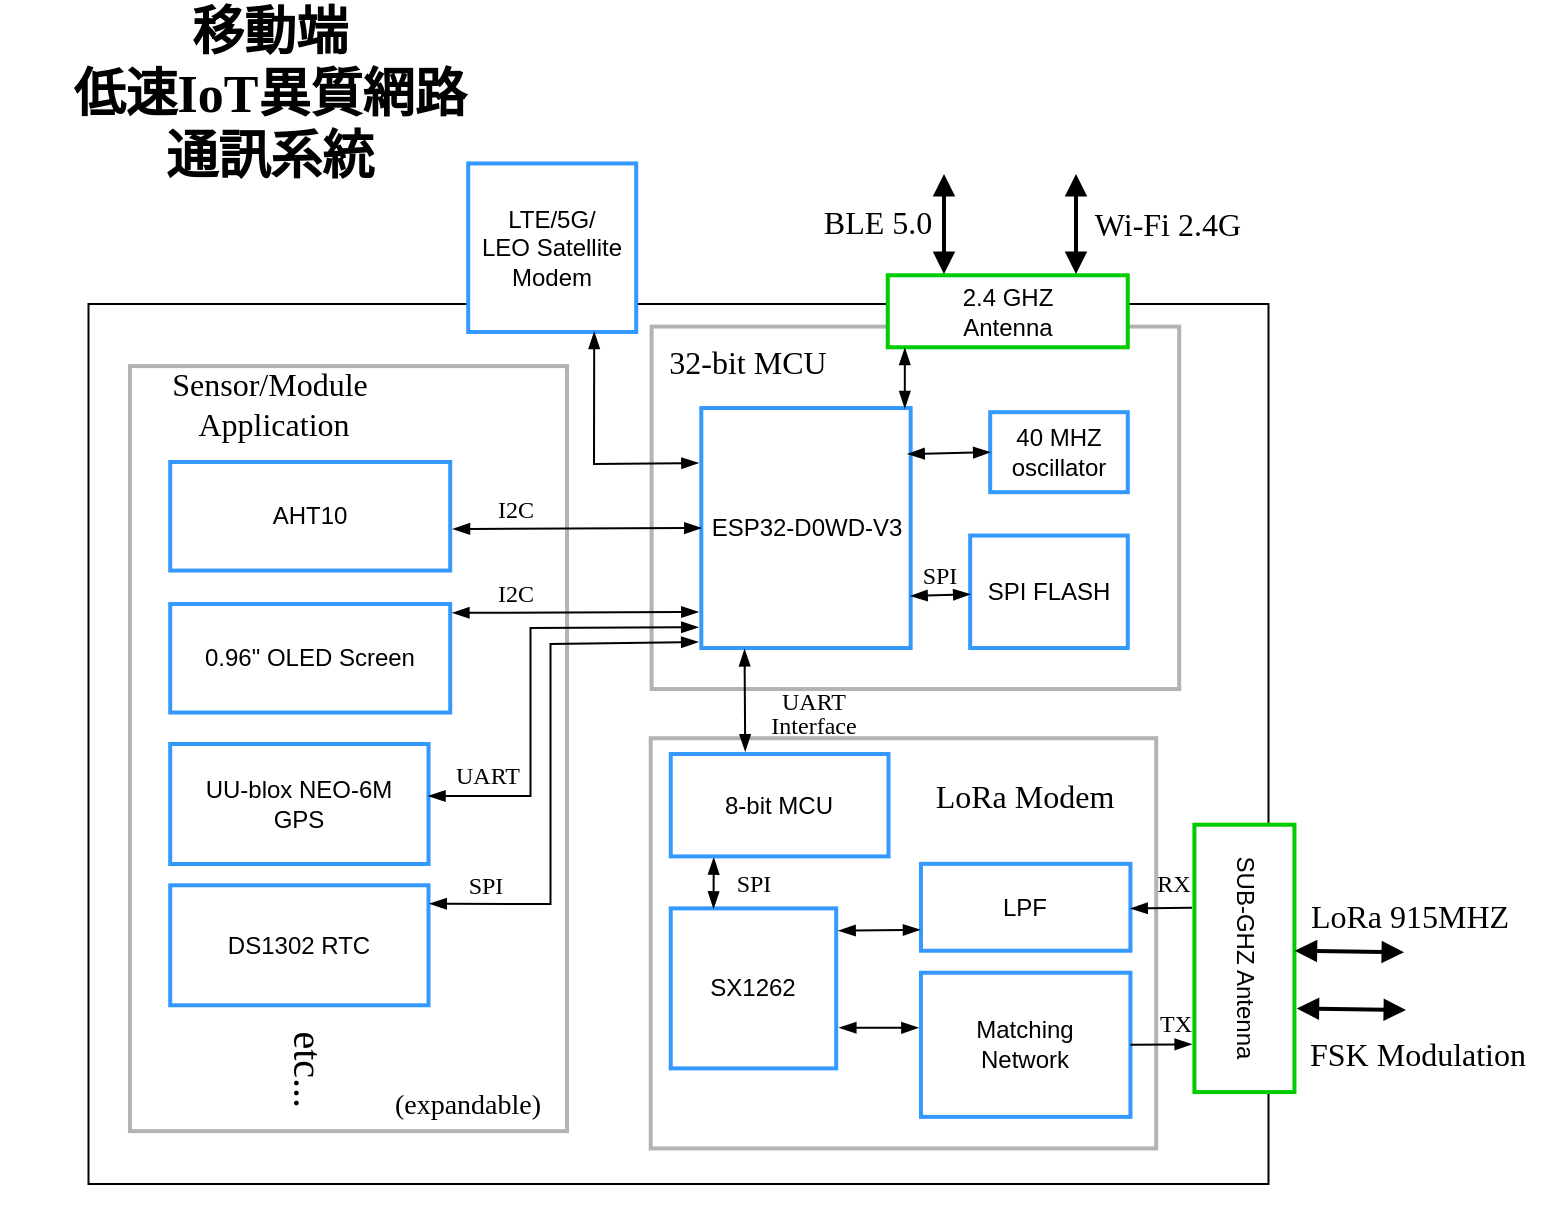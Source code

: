 <mxfile version="23.1.6" type="github">
  <diagram name="Page-1" id="cNXm-D4_jiNkummzE4oW">
    <mxGraphModel dx="1222" dy="809" grid="1" gridSize="10" guides="1" tooltips="1" connect="1" arrows="1" fold="1" page="1" pageScale="1" pageWidth="850" pageHeight="1100" math="0" shadow="0">
      <root>
        <mxCell id="0" />
        <mxCell id="1" parent="0" />
        <mxCell id="_2gB7NpfLI9EGCpyAIaY-1" value="" style="rounded=0;whiteSpace=wrap;html=1;labelBackgroundColor=none;movable=1;resizable=1;rotatable=1;deletable=1;editable=1;locked=0;connectable=1;" parent="1" vertex="1">
          <mxGeometry x="111.25" y="190" width="590" height="440" as="geometry" />
        </mxCell>
        <mxCell id="AKFEIR48hMGHbQ7y2gEx-4" value="" style="rounded=0;whiteSpace=wrap;html=1;rotation=90;strokeWidth=2;labelBackgroundColor=none;movable=1;resizable=1;rotatable=1;deletable=1;editable=1;locked=0;connectable=1;strokeColor=#B3B3B3;" vertex="1" parent="1">
          <mxGeometry x="50" y="303.04" width="382.5" height="218.54" as="geometry" />
        </mxCell>
        <mxCell id="AKFEIR48hMGHbQ7y2gEx-53" value="&lt;div style=&quot;&quot;&gt;&lt;font&gt;SUB-GHZ Antenna&lt;/font&gt;&lt;/div&gt;" style="rounded=0;whiteSpace=wrap;html=1;rotation=90;strokeWidth=2;align=center;labelBackgroundColor=none;movable=1;resizable=1;rotatable=1;deletable=1;editable=1;locked=0;connectable=1;strokeColor=#00CC00;" vertex="1" parent="1">
          <mxGeometry x="622.37" y="492.2" width="133.68" height="50" as="geometry" />
        </mxCell>
        <mxCell id="AKFEIR48hMGHbQ7y2gEx-3" value="" style="rounded=0;whiteSpace=wrap;html=1;rotation=90;strokeWidth=2;movable=1;resizable=1;rotatable=1;deletable=1;editable=1;locked=0;connectable=1;labelBackgroundColor=none;strokeColor=#B3B3B3;" vertex="1" parent="1">
          <mxGeometry x="416.18" y="383.29" width="205.1" height="252.75" as="geometry" />
        </mxCell>
        <mxCell id="AKFEIR48hMGHbQ7y2gEx-34" value="&lt;div style=&quot;&quot;&gt;&lt;span style=&quot;background-color: initial;&quot;&gt;Matching&lt;/span&gt;&lt;/div&gt;&lt;div style=&quot;&quot;&gt;&lt;font&gt;Network&lt;/font&gt;&lt;/div&gt;" style="rounded=0;whiteSpace=wrap;html=1;rotation=0;strokeWidth=2;align=center;movable=1;resizable=1;rotatable=1;deletable=1;editable=1;locked=0;connectable=1;labelBackgroundColor=none;strokeColor=#3399FF;" vertex="1" parent="1">
          <mxGeometry x="527.479" y="524.365" width="104.736" height="72.07" as="geometry" />
        </mxCell>
        <mxCell id="AKFEIR48hMGHbQ7y2gEx-136" value="&lt;font size=&quot;1&quot;&gt;&lt;span style=&quot;font-size: 20px;&quot;&gt;&lt;span style=&quot;font-weight: normal;&quot;&gt;etc...&lt;/span&gt;&lt;br&gt;&lt;/span&gt;&lt;/font&gt;" style="text;strokeColor=none;align=center;fillColor=none;html=1;verticalAlign=middle;whiteSpace=wrap;rounded=0;fontSize=16;fontFamily=Garamond;fontStyle=1;rotation=90;labelBackgroundColor=none;movable=1;resizable=1;rotatable=1;deletable=1;editable=1;locked=0;connectable=1;" vertex="1" parent="1">
          <mxGeometry x="152.11" y="557.98" width="140" height="30" as="geometry" />
        </mxCell>
        <mxCell id="AKFEIR48hMGHbQ7y2gEx-138" value="&lt;font size=&quot;1&quot;&gt;&lt;span style=&quot;font-size: 20px;&quot;&gt;&lt;span style=&quot;font-weight: 400; font-size: 14px;&quot;&gt;(expandable)&lt;/span&gt;&lt;br&gt;&lt;/span&gt;&lt;/font&gt;" style="text;strokeColor=none;align=center;fillColor=none;html=1;verticalAlign=middle;whiteSpace=wrap;rounded=0;fontSize=16;fontFamily=Garamond;fontStyle=1;rotation=0;labelBackgroundColor=none;movable=1;resizable=1;rotatable=1;deletable=1;editable=1;locked=0;connectable=1;" vertex="1" parent="1">
          <mxGeometry x="231.25" y="572.2" width="140" height="30" as="geometry" />
        </mxCell>
        <mxCell id="AKFEIR48hMGHbQ7y2gEx-146" value="&lt;font&gt;FSK Modulation&lt;/font&gt;" style="text;strokeColor=none;align=center;fillColor=none;html=1;verticalAlign=middle;whiteSpace=wrap;rounded=0;fontSize=16;fontFamily=Garamond;fontStyle=0;movable=1;resizable=1;rotatable=1;deletable=1;editable=1;locked=0;connectable=1;labelBackgroundColor=none;" vertex="1" parent="1">
          <mxGeometry x="706.25" y="550.0" width="140" height="30" as="geometry" />
        </mxCell>
        <mxCell id="AKFEIR48hMGHbQ7y2gEx-148" value="移動端&lt;br&gt;低速IoT異質網路&lt;br&gt;通訊系統" style="text;strokeColor=none;align=center;fillColor=none;html=1;verticalAlign=middle;whiteSpace=wrap;rounded=0;fontSize=26;fontFamily=Garamond;fontStyle=1;movable=1;resizable=1;rotatable=1;deletable=1;editable=1;locked=0;connectable=1;labelBackgroundColor=none;" vertex="1" parent="1">
          <mxGeometry x="67.11" y="70" width="270" height="30" as="geometry" />
        </mxCell>
        <mxCell id="AKFEIR48hMGHbQ7y2gEx-153" value="&lt;div style=&quot;&quot;&gt;&lt;font&gt;LTE/5G/&lt;/font&gt;&lt;/div&gt;&lt;div style=&quot;&quot;&gt;&lt;font&gt;LEO Satellite&lt;/font&gt;&lt;/div&gt;&lt;div style=&quot;&quot;&gt;&lt;font&gt;Modem&lt;/font&gt;&lt;/div&gt;" style="rounded=0;whiteSpace=wrap;html=1;rotation=0;strokeWidth=2;align=center;labelBackgroundColor=none;movable=1;resizable=1;rotatable=1;deletable=1;editable=1;locked=0;connectable=1;strokeColor=#3399FF;" vertex="1" parent="1">
          <mxGeometry x="301.11" y="119.73" width="84" height="84.27" as="geometry" />
        </mxCell>
        <mxCell id="AKFEIR48hMGHbQ7y2gEx-156" value="" style="group;movable=1;resizable=1;rotatable=1;deletable=1;editable=1;locked=0;connectable=1;" vertex="1" connectable="0" parent="1">
          <mxGeometry x="132.11" y="125" width="710.14" height="447.195" as="geometry" />
        </mxCell>
        <mxCell id="AKFEIR48hMGHbQ7y2gEx-8" value="&lt;font style=&quot;font-size: 16px;&quot;&gt;Sensor/Module&lt;br&gt;&amp;nbsp;Application&lt;/font&gt;" style="text;strokeColor=none;align=center;fillColor=none;html=1;verticalAlign=middle;whiteSpace=wrap;rounded=0;fontSize=16;fontFamily=Garamond;fontStyle=0;labelBackgroundColor=none;movable=1;resizable=1;rotatable=1;deletable=1;editable=1;locked=0;connectable=1;" vertex="1" parent="AKFEIR48hMGHbQ7y2gEx-156">
          <mxGeometry y="100.19" width="140" height="30" as="geometry" />
        </mxCell>
        <mxCell id="AKFEIR48hMGHbQ7y2gEx-12" value="&lt;div style=&quot;&quot;&gt;&lt;span style=&quot;&quot;&gt;AHT10&lt;/span&gt;&lt;/div&gt;" style="rounded=0;whiteSpace=wrap;html=1;rotation=0;strokeWidth=2;align=center;labelBackgroundColor=none;movable=1;resizable=1;rotatable=1;deletable=1;editable=1;locked=0;connectable=1;strokeColor=#3399FF;" vertex="1" parent="AKFEIR48hMGHbQ7y2gEx-156">
          <mxGeometry x="20" y="144" width="140" height="54.27" as="geometry" />
        </mxCell>
        <mxCell id="AKFEIR48hMGHbQ7y2gEx-46" value="" style="group;movable=1;resizable=1;rotatable=1;deletable=1;editable=1;locked=0;connectable=1;labelBackgroundColor=none;" vertex="1" connectable="0" parent="AKFEIR48hMGHbQ7y2gEx-156">
          <mxGeometry x="270.26" y="79" width="232.5" height="260" as="geometry" />
        </mxCell>
        <mxCell id="AKFEIR48hMGHbQ7y2gEx-2" value="" style="rounded=0;whiteSpace=wrap;html=1;rotation=90;strokeWidth=2;movable=1;resizable=1;rotatable=1;deletable=1;editable=1;locked=0;connectable=1;labelBackgroundColor=none;strokeColor=#B3B3B3;" vertex="1" parent="AKFEIR48hMGHbQ7y2gEx-46">
          <mxGeometry x="31.72" y="-44" width="181.22" height="263.81" as="geometry" />
        </mxCell>
        <mxCell id="AKFEIR48hMGHbQ7y2gEx-14" value="&lt;div style=&quot;&quot;&gt;&lt;font&gt;ESP32-D0WD-V3&lt;/font&gt;&lt;/div&gt;" style="rounded=0;whiteSpace=wrap;html=1;rotation=0;strokeWidth=2;align=center;movable=1;resizable=1;rotatable=1;deletable=1;editable=1;locked=0;connectable=1;labelBackgroundColor=none;strokeColor=#3399FF;" vertex="1" parent="AKFEIR48hMGHbQ7y2gEx-46">
          <mxGeometry x="15.28" y="38.03" width="104.68" height="120" as="geometry" />
        </mxCell>
        <mxCell id="AKFEIR48hMGHbQ7y2gEx-15" value="&lt;div style=&quot;&quot;&gt;&lt;font&gt;SPI FLASH&lt;/font&gt;&lt;/div&gt;" style="rounded=0;whiteSpace=wrap;html=1;rotation=0;strokeWidth=2;align=center;movable=1;resizable=1;rotatable=1;deletable=1;editable=1;locked=0;connectable=1;labelBackgroundColor=none;strokeColor=#3399FF;" vertex="1" parent="AKFEIR48hMGHbQ7y2gEx-46">
          <mxGeometry x="149.72" y="101.78" width="78.78" height="56.25" as="geometry" />
        </mxCell>
        <mxCell id="AKFEIR48hMGHbQ7y2gEx-17" value="&lt;font&gt;2.4 GHZ&lt;br&gt;Antenna&lt;br&gt;&lt;/font&gt;" style="rounded=0;whiteSpace=wrap;html=1;rotation=0;strokeWidth=2;align=center;movable=1;resizable=1;rotatable=1;deletable=1;editable=1;locked=0;connectable=1;labelBackgroundColor=none;strokeColor=#00CC00;" vertex="1" parent="AKFEIR48hMGHbQ7y2gEx-46">
          <mxGeometry x="108.5" y="-28.36" width="120" height="36" as="geometry" />
        </mxCell>
        <mxCell id="AKFEIR48hMGHbQ7y2gEx-19" value="&lt;font&gt;40 MHZ&lt;br&gt;oscillator&lt;/font&gt;" style="rounded=0;whiteSpace=wrap;html=1;rotation=0;strokeWidth=2;align=center;movable=1;resizable=1;rotatable=1;deletable=1;editable=1;locked=0;connectable=1;labelBackgroundColor=none;strokeColor=#3399FF;" vertex="1" parent="AKFEIR48hMGHbQ7y2gEx-46">
          <mxGeometry x="159.72" y="40.09" width="68.78" height="40" as="geometry" />
        </mxCell>
        <mxCell id="AKFEIR48hMGHbQ7y2gEx-24" value="" style="endArrow=blockThin;startArrow=blockThin;html=1;rounded=0;entryX=0;entryY=0.5;entryDx=0;entryDy=0;startFill=1;endFill=1;movable=1;resizable=1;rotatable=1;deletable=1;editable=1;locked=0;connectable=1;fontColor=default;labelBackgroundColor=none;" edge="1" parent="AKFEIR48hMGHbQ7y2gEx-46" target="AKFEIR48hMGHbQ7y2gEx-19">
          <mxGeometry width="50" height="50" relative="1" as="geometry">
            <mxPoint x="118.5" y="61.03" as="sourcePoint" />
            <mxPoint x="68.5" y="51.03" as="targetPoint" />
          </mxGeometry>
        </mxCell>
        <mxCell id="AKFEIR48hMGHbQ7y2gEx-25" value="" style="endArrow=blockThin;startArrow=blockThin;html=1;rounded=0;startFill=1;endFill=1;movable=1;resizable=1;rotatable=1;deletable=1;editable=1;locked=0;connectable=1;fontColor=default;labelBackgroundColor=none;" edge="1" parent="AKFEIR48hMGHbQ7y2gEx-46" target="AKFEIR48hMGHbQ7y2gEx-15">
          <mxGeometry width="50" height="50" relative="1" as="geometry">
            <mxPoint x="119.96" y="132.03" as="sourcePoint" />
            <mxPoint x="138.5" y="131.03" as="targetPoint" />
          </mxGeometry>
        </mxCell>
        <mxCell id="AKFEIR48hMGHbQ7y2gEx-27" value="" style="endArrow=blockThin;startArrow=blockThin;html=1;rounded=0;startFill=1;endFill=1;exitX=0;exitY=1;exitDx=0;exitDy=0;entryX=0.949;entryY=0.017;entryDx=0;entryDy=0;entryPerimeter=0;movable=1;resizable=1;rotatable=1;deletable=1;editable=1;locked=0;connectable=1;fontColor=default;labelBackgroundColor=none;" edge="1" parent="AKFEIR48hMGHbQ7y2gEx-46">
          <mxGeometry width="50" height="50" relative="1" as="geometry">
            <mxPoint x="117.04" y="8.03" as="sourcePoint" />
            <mxPoint x="117.041" y="38.03" as="targetPoint" />
          </mxGeometry>
        </mxCell>
        <mxCell id="AKFEIR48hMGHbQ7y2gEx-28" value="&lt;font&gt;&lt;span style=&quot;font-size: 12px;&quot;&gt;SPI&lt;/span&gt;&lt;/font&gt;" style="text;strokeColor=none;align=center;fillColor=none;html=1;verticalAlign=middle;whiteSpace=wrap;rounded=0;fontSize=16;fontFamily=Garamond;fontStyle=0;movable=1;resizable=1;rotatable=1;deletable=1;editable=1;locked=0;connectable=1;labelBackgroundColor=none;" vertex="1" parent="AKFEIR48hMGHbQ7y2gEx-46">
          <mxGeometry x="74.5" y="110.03" width="120" height="20.75" as="geometry" />
        </mxCell>
        <mxCell id="AKFEIR48hMGHbQ7y2gEx-10" value="&lt;font&gt;32-bit MCU&lt;/font&gt;" style="text;strokeColor=none;align=center;fillColor=none;html=1;verticalAlign=middle;whiteSpace=wrap;rounded=0;fontSize=16;fontFamily=Garamond;fontStyle=0;movable=1;resizable=1;rotatable=1;deletable=1;editable=1;locked=0;connectable=1;labelBackgroundColor=none;" vertex="1" parent="AKFEIR48hMGHbQ7y2gEx-46">
          <mxGeometry x="-31.5" width="140" height="30" as="geometry" />
        </mxCell>
        <mxCell id="AKFEIR48hMGHbQ7y2gEx-94" value="&lt;p style=&quot;line-height: 60%;&quot;&gt;&lt;font&gt;&lt;span style=&quot;font-size: 12px;&quot;&gt;UART&lt;br&gt;Interface&lt;/span&gt;&lt;/font&gt;&lt;/p&gt;" style="text;strokeColor=none;align=center;fillColor=none;html=1;verticalAlign=middle;whiteSpace=wrap;rounded=0;fontSize=16;fontFamily=Garamond;fontStyle=0;movable=1;resizable=1;rotatable=1;deletable=1;editable=1;locked=0;connectable=1;labelBackgroundColor=none;" vertex="1" parent="AKFEIR48hMGHbQ7y2gEx-46">
          <mxGeometry x="11.28" y="180" width="120" height="20.75" as="geometry" />
        </mxCell>
        <mxCell id="AKFEIR48hMGHbQ7y2gEx-33" value="&lt;div style=&quot;&quot;&gt;&lt;span style=&quot;&quot;&gt;SX1262&lt;/span&gt;&lt;/div&gt;" style="rounded=0;whiteSpace=wrap;html=1;rotation=0;strokeWidth=2;align=center;movable=1;resizable=1;rotatable=1;deletable=1;editable=1;locked=0;connectable=1;labelBackgroundColor=none;strokeColor=#3399FF;" vertex="1" parent="AKFEIR48hMGHbQ7y2gEx-156">
          <mxGeometry x="270.26" y="367.195" width="82.735" height="80" as="geometry" />
        </mxCell>
        <mxCell id="AKFEIR48hMGHbQ7y2gEx-38" value="&lt;div style=&quot;&quot;&gt;&lt;font&gt;LPF&lt;/font&gt;&lt;/div&gt;" style="rounded=0;whiteSpace=wrap;html=1;rotation=0;strokeWidth=2;align=center;movable=1;resizable=1;rotatable=1;deletable=1;editable=1;locked=0;connectable=1;labelBackgroundColor=none;strokeColor=#3399FF;" vertex="1" parent="AKFEIR48hMGHbQ7y2gEx-156">
          <mxGeometry x="395.369" y="344.925" width="104.736" height="43.44" as="geometry" />
        </mxCell>
        <mxCell id="AKFEIR48hMGHbQ7y2gEx-42" value="" style="endArrow=blockThin;startArrow=blockThin;html=1;rounded=0;startFill=1;endFill=1;entryX=0;entryY=0.75;entryDx=0;entryDy=0;movable=1;resizable=1;rotatable=1;deletable=1;editable=1;locked=0;connectable=1;exitX=1.015;exitY=0.139;exitDx=0;exitDy=0;exitPerimeter=0;fontColor=default;labelBackgroundColor=none;" edge="1" parent="AKFEIR48hMGHbQ7y2gEx-156" source="AKFEIR48hMGHbQ7y2gEx-33">
          <mxGeometry width="50" height="50" relative="1" as="geometry">
            <mxPoint x="356.26" y="378.2" as="sourcePoint" />
            <mxPoint x="394.859" y="377.925" as="targetPoint" />
          </mxGeometry>
        </mxCell>
        <mxCell id="AKFEIR48hMGHbQ7y2gEx-43" value="" style="endArrow=blockThin;startArrow=blockThin;html=1;rounded=0;startFill=1;endFill=1;entryX=0;entryY=0.75;entryDx=0;entryDy=0;movable=1;resizable=1;rotatable=1;deletable=1;editable=1;locked=0;connectable=1;exitX=1.019;exitY=0.746;exitDx=0;exitDy=0;exitPerimeter=0;fontColor=default;labelBackgroundColor=none;" edge="1" parent="AKFEIR48hMGHbQ7y2gEx-156" source="AKFEIR48hMGHbQ7y2gEx-33">
          <mxGeometry width="50" height="50" relative="1" as="geometry">
            <mxPoint x="355.287" y="426.925" as="sourcePoint" />
            <mxPoint x="394.062" y="426.925" as="targetPoint" />
          </mxGeometry>
        </mxCell>
        <mxCell id="AKFEIR48hMGHbQ7y2gEx-72" value="&lt;font&gt;&lt;span style=&quot;font-size: 12px;&quot;&gt;RX&lt;/span&gt;&lt;/font&gt;" style="text;strokeColor=none;align=center;fillColor=none;html=1;verticalAlign=middle;whiteSpace=wrap;rounded=0;fontSize=16;fontFamily=Garamond;fontStyle=0;movable=1;resizable=1;rotatable=1;deletable=1;editable=1;locked=0;connectable=1;labelBackgroundColor=none;" vertex="1" parent="AKFEIR48hMGHbQ7y2gEx-156">
          <mxGeometry x="462.26" y="342.93" width="120" height="20.75" as="geometry" />
        </mxCell>
        <mxCell id="AKFEIR48hMGHbQ7y2gEx-84" value="&lt;font&gt;&lt;span style=&quot;font-size: 12px;&quot;&gt;TX&lt;/span&gt;&lt;/font&gt;" style="text;strokeColor=none;align=center;fillColor=none;html=1;verticalAlign=middle;whiteSpace=wrap;rounded=0;fontSize=16;fontFamily=Garamond;fontStyle=0;movable=1;resizable=1;rotatable=1;deletable=1;editable=1;locked=0;connectable=1;labelBackgroundColor=none;" vertex="1" parent="AKFEIR48hMGHbQ7y2gEx-156">
          <mxGeometry x="463.26" y="412.23" width="120" height="20.75" as="geometry" />
        </mxCell>
        <mxCell id="AKFEIR48hMGHbQ7y2gEx-9" value="&lt;font&gt;LoRa Modem&lt;/font&gt;" style="text;strokeColor=none;align=center;fillColor=none;html=1;verticalAlign=middle;whiteSpace=wrap;rounded=0;fontSize=16;fontFamily=Garamond;fontStyle=0;labelBackgroundColor=none;movable=1;resizable=1;rotatable=1;deletable=1;editable=1;locked=0;connectable=1;" vertex="1" parent="AKFEIR48hMGHbQ7y2gEx-156">
          <mxGeometry x="370.191" y="296.005" width="155.1" height="30" as="geometry" />
        </mxCell>
        <mxCell id="AKFEIR48hMGHbQ7y2gEx-59" value="" style="endArrow=blockThin;html=1;rounded=0;strokeWidth=1;endFill=1;exitX=0.311;exitY=1.024;exitDx=0;exitDy=0;exitPerimeter=0;fontColor=default;labelBackgroundColor=none;movable=1;resizable=1;rotatable=1;deletable=1;editable=1;locked=0;connectable=1;" edge="1" parent="AKFEIR48hMGHbQ7y2gEx-156" source="AKFEIR48hMGHbQ7y2gEx-53">
          <mxGeometry width="50" height="50" relative="1" as="geometry">
            <mxPoint x="450.26" y="417.2" as="sourcePoint" />
            <mxPoint x="500.26" y="367.2" as="targetPoint" />
          </mxGeometry>
        </mxCell>
        <mxCell id="AKFEIR48hMGHbQ7y2gEx-54" value="" style="endArrow=blockThin;html=1;rounded=0;strokeWidth=1;endFill=1;entryX=0.821;entryY=1.028;entryDx=0;entryDy=0;entryPerimeter=0;exitX=1;exitY=0.5;exitDx=0;exitDy=0;fontColor=default;labelBackgroundColor=none;movable=1;resizable=1;rotatable=1;deletable=1;editable=1;locked=0;connectable=1;" edge="1" parent="AKFEIR48hMGHbQ7y2gEx-156" source="AKFEIR48hMGHbQ7y2gEx-34" target="AKFEIR48hMGHbQ7y2gEx-53">
          <mxGeometry width="50" height="50" relative="1" as="geometry">
            <mxPoint x="510.26" y="437.2" as="sourcePoint" />
            <mxPoint x="530.26" y="434.2" as="targetPoint" />
          </mxGeometry>
        </mxCell>
        <mxCell id="AKFEIR48hMGHbQ7y2gEx-101" value="" style="endArrow=blockThin;startArrow=blockThin;html=1;rounded=0;endFill=1;startFill=1;exitX=0.25;exitY=0;exitDx=0;exitDy=0;entryX=0.191;entryY=1.012;entryDx=0;entryDy=0;entryPerimeter=0;fontColor=default;labelBackgroundColor=none;movable=1;resizable=1;rotatable=1;deletable=1;editable=1;locked=0;connectable=1;" edge="1" parent="AKFEIR48hMGHbQ7y2gEx-156">
          <mxGeometry width="50" height="50" relative="1" as="geometry">
            <mxPoint x="291.654" y="367.195" as="sourcePoint" />
            <mxPoint x="291.766" y="341.814" as="targetPoint" />
          </mxGeometry>
        </mxCell>
        <mxCell id="AKFEIR48hMGHbQ7y2gEx-96" value="&lt;div style=&quot;&quot;&gt;&lt;span style=&quot;&quot;&gt;8-bit MCU&lt;/span&gt;&lt;/div&gt;" style="rounded=0;whiteSpace=wrap;html=1;rotation=0;strokeWidth=2;align=center;movable=1;resizable=1;rotatable=1;deletable=1;editable=1;locked=0;connectable=1;labelBackgroundColor=none;strokeColor=#3399FF;" vertex="1" parent="AKFEIR48hMGHbQ7y2gEx-156">
          <mxGeometry x="270.26" y="290" width="108.88" height="51.2" as="geometry" />
        </mxCell>
        <mxCell id="AKFEIR48hMGHbQ7y2gEx-103" value="&lt;font&gt;&lt;span style=&quot;font-size: 12px;&quot;&gt;SPI&lt;/span&gt;&lt;/font&gt;" style="text;strokeColor=none;align=center;fillColor=none;html=1;verticalAlign=middle;whiteSpace=wrap;rounded=0;fontSize=16;fontFamily=Garamond;fontStyle=0;movable=1;resizable=1;rotatable=1;deletable=1;editable=1;locked=0;connectable=1;labelBackgroundColor=none;" vertex="1" parent="AKFEIR48hMGHbQ7y2gEx-156">
          <mxGeometry x="251.63" y="342.93" width="120" height="20.75" as="geometry" />
        </mxCell>
        <mxCell id="AKFEIR48hMGHbQ7y2gEx-109" value="" style="endArrow=blockThin;startArrow=blockThin;html=1;rounded=0;startFill=1;endFill=1;exitX=0.111;exitY=1.014;exitDx=0;exitDy=0;movable=1;resizable=1;rotatable=1;deletable=1;editable=1;locked=0;connectable=1;exitPerimeter=0;entryX=0.342;entryY=-0.027;entryDx=0;entryDy=0;entryPerimeter=0;fontColor=default;labelBackgroundColor=none;" edge="1" parent="AKFEIR48hMGHbQ7y2gEx-156" target="AKFEIR48hMGHbQ7y2gEx-96">
          <mxGeometry width="50" height="50" relative="1" as="geometry">
            <mxPoint x="307.159" y="237.71" as="sourcePoint" />
            <mxPoint x="307.14" y="285" as="targetPoint" />
          </mxGeometry>
        </mxCell>
        <mxCell id="AKFEIR48hMGHbQ7y2gEx-116" value="&lt;div style=&quot;&quot;&gt;U&lt;font&gt;U-blox NEO-6M&lt;/font&gt;&lt;/div&gt;&lt;div style=&quot;&quot;&gt;&lt;font&gt;GPS&lt;/font&gt;&lt;/div&gt;" style="rounded=0;whiteSpace=wrap;html=1;rotation=0;strokeWidth=2;align=center;labelBackgroundColor=none;movable=1;resizable=1;rotatable=1;deletable=1;editable=1;locked=0;connectable=1;strokeColor=#3399FF;" vertex="1" parent="AKFEIR48hMGHbQ7y2gEx-156">
          <mxGeometry x="20.0" y="285" width="129.14" height="60" as="geometry" />
        </mxCell>
        <mxCell id="AKFEIR48hMGHbQ7y2gEx-117" value="&lt;div style=&quot;&quot;&gt;&lt;font&gt;DS1302 RTC&lt;/font&gt;&lt;/div&gt;" style="rounded=0;whiteSpace=wrap;html=1;rotation=0;strokeWidth=2;align=center;labelBackgroundColor=none;movable=1;resizable=1;rotatable=1;deletable=1;editable=1;locked=0;connectable=1;strokeColor=#3399FF;" vertex="1" parent="AKFEIR48hMGHbQ7y2gEx-156">
          <mxGeometry x="20.0" y="355.64" width="129.14" height="60" as="geometry" />
        </mxCell>
        <mxCell id="AKFEIR48hMGHbQ7y2gEx-119" value="&lt;div style=&quot;&quot;&gt;&lt;span style=&quot;&quot;&gt;0.96&quot; OLED Screen&lt;/span&gt;&lt;/div&gt;" style="rounded=0;whiteSpace=wrap;html=1;rotation=0;strokeWidth=2;align=center;labelBackgroundColor=none;movable=1;resizable=1;rotatable=1;deletable=1;editable=1;locked=0;connectable=1;strokeColor=#3399FF;" vertex="1" parent="AKFEIR48hMGHbQ7y2gEx-156">
          <mxGeometry x="20" y="215" width="140" height="54.27" as="geometry" />
        </mxCell>
        <mxCell id="AKFEIR48hMGHbQ7y2gEx-121" value="" style="endArrow=blockThin;startArrow=blockThin;html=1;rounded=0;startFill=1;endFill=1;exitX=0;exitY=0.5;exitDx=0;exitDy=0;entryX=1.01;entryY=0.617;entryDx=0;entryDy=0;movable=1;resizable=1;rotatable=1;deletable=1;editable=1;locked=0;connectable=1;entryPerimeter=0;fontColor=default;labelBackgroundColor=none;" edge="1" parent="AKFEIR48hMGHbQ7y2gEx-156" source="AKFEIR48hMGHbQ7y2gEx-14" target="AKFEIR48hMGHbQ7y2gEx-12">
          <mxGeometry width="50" height="50" relative="1" as="geometry">
            <mxPoint x="169.139" y="145.92" as="sourcePoint" />
            <mxPoint x="169.46" y="216.21" as="targetPoint" />
          </mxGeometry>
        </mxCell>
        <mxCell id="AKFEIR48hMGHbQ7y2gEx-122" value="" style="endArrow=blockThin;startArrow=blockThin;html=1;rounded=0;startFill=1;endFill=1;entryX=1.008;entryY=0.192;entryDx=0;entryDy=0;movable=1;resizable=1;rotatable=1;deletable=1;editable=1;locked=0;connectable=1;entryPerimeter=0;fontColor=default;labelBackgroundColor=none;" edge="1" parent="AKFEIR48hMGHbQ7y2gEx-156">
          <mxGeometry width="50" height="50" relative="1" as="geometry">
            <mxPoint x="284.04" y="219" as="sourcePoint" />
            <mxPoint x="161.12" y="219.42" as="targetPoint" />
          </mxGeometry>
        </mxCell>
        <mxCell id="AKFEIR48hMGHbQ7y2gEx-123" value="" style="endArrow=blockThin;startArrow=blockThin;html=1;rounded=0;startFill=1;endFill=1;movable=1;resizable=1;rotatable=1;deletable=1;editable=1;locked=0;connectable=1;exitX=0.102;exitY=0.748;exitDx=0;exitDy=0;exitPerimeter=0;entryX=1;entryY=0.5;entryDx=0;entryDy=0;fontColor=default;labelBackgroundColor=none;" edge="1" parent="AKFEIR48hMGHbQ7y2gEx-156">
          <mxGeometry width="50" height="50" relative="1" as="geometry">
            <mxPoint x="283.994" y="226.615" as="sourcePoint" />
            <mxPoint x="149.14" y="311" as="targetPoint" />
            <Array as="points">
              <mxPoint x="200.14" y="227" />
              <mxPoint x="200.14" y="311" />
            </Array>
          </mxGeometry>
        </mxCell>
        <mxCell id="AKFEIR48hMGHbQ7y2gEx-125" value="" style="endArrow=blockThin;startArrow=blockThin;html=1;rounded=0;startFill=1;endFill=1;entryX=1.005;entryY=0.154;entryDx=0;entryDy=0;movable=1;resizable=1;rotatable=1;deletable=1;editable=1;locked=0;connectable=1;entryPerimeter=0;exitX=-0.015;exitY=0.975;exitDx=0;exitDy=0;exitPerimeter=0;fontColor=default;labelBackgroundColor=none;" edge="1" parent="AKFEIR48hMGHbQ7y2gEx-156" source="AKFEIR48hMGHbQ7y2gEx-14" target="AKFEIR48hMGHbQ7y2gEx-117">
          <mxGeometry width="50" height="50" relative="1" as="geometry">
            <mxPoint x="293.994" y="240.615" as="sourcePoint" />
            <mxPoint x="160.14" y="365.58" as="targetPoint" />
            <Array as="points">
              <mxPoint x="210.14" y="235" />
              <mxPoint x="210.14" y="365" />
            </Array>
          </mxGeometry>
        </mxCell>
        <mxCell id="AKFEIR48hMGHbQ7y2gEx-127" value="&lt;p style=&quot;line-height: 60%;&quot;&gt;&lt;font&gt;&lt;span style=&quot;font-size: 12px;&quot;&gt;UART&lt;/span&gt;&lt;/font&gt;&lt;/p&gt;" style="text;strokeColor=none;align=center;fillColor=none;html=1;verticalAlign=middle;whiteSpace=wrap;rounded=0;fontSize=16;fontFamily=Garamond;fontStyle=0;movable=1;resizable=1;rotatable=1;deletable=1;editable=1;locked=0;connectable=1;labelBackgroundColor=none;" vertex="1" parent="AKFEIR48hMGHbQ7y2gEx-156">
          <mxGeometry x="119.14" y="289.25" width="120" height="20.75" as="geometry" />
        </mxCell>
        <mxCell id="AKFEIR48hMGHbQ7y2gEx-130" value="&lt;p style=&quot;line-height: 60%;&quot;&gt;&lt;font&gt;&lt;span style=&quot;font-size: 12px;&quot;&gt;I2C&lt;/span&gt;&lt;/font&gt;&lt;/p&gt;" style="text;strokeColor=none;align=center;fillColor=none;html=1;verticalAlign=middle;whiteSpace=wrap;rounded=0;fontSize=16;fontFamily=Garamond;fontStyle=0;movable=1;resizable=1;rotatable=1;deletable=1;editable=1;locked=0;connectable=1;labelBackgroundColor=none;" vertex="1" parent="AKFEIR48hMGHbQ7y2gEx-156">
          <mxGeometry x="133.0" y="156.54" width="120" height="20.75" as="geometry" />
        </mxCell>
        <mxCell id="AKFEIR48hMGHbQ7y2gEx-134" value="&lt;p style=&quot;line-height: 60%;&quot;&gt;&lt;font&gt;&lt;span style=&quot;font-size: 12px;&quot;&gt;I2C&lt;/span&gt;&lt;/font&gt;&lt;/p&gt;" style="text;strokeColor=none;align=center;fillColor=none;html=1;verticalAlign=middle;whiteSpace=wrap;rounded=0;fontSize=16;fontFamily=Garamond;fontStyle=0;movable=1;resizable=1;rotatable=1;deletable=1;editable=1;locked=0;connectable=1;labelBackgroundColor=none;" vertex="1" parent="AKFEIR48hMGHbQ7y2gEx-156">
          <mxGeometry x="133.0" y="198.63" width="120" height="20.75" as="geometry" />
        </mxCell>
        <mxCell id="AKFEIR48hMGHbQ7y2gEx-140" value="&lt;font&gt;&lt;span style=&quot;font-size: 12px;&quot;&gt;SPI&lt;/span&gt;&lt;/font&gt;" style="text;strokeColor=none;align=center;fillColor=none;html=1;verticalAlign=middle;whiteSpace=wrap;rounded=0;fontSize=16;fontFamily=Garamond;fontStyle=0;movable=1;resizable=1;rotatable=1;deletable=1;editable=1;locked=0;connectable=1;labelBackgroundColor=none;" vertex="1" parent="AKFEIR48hMGHbQ7y2gEx-156">
          <mxGeometry x="118.14" y="343.93" width="120" height="20.75" as="geometry" />
        </mxCell>
        <mxCell id="AKFEIR48hMGHbQ7y2gEx-142" value="" style="endArrow=block;html=1;rounded=0;endFill=1;strokeWidth=2;startArrow=block;startFill=1;fontColor=default;labelBackgroundColor=none;movable=1;resizable=1;rotatable=1;deletable=1;editable=1;locked=0;connectable=1;" edge="1" parent="AKFEIR48hMGHbQ7y2gEx-156">
          <mxGeometry width="50" height="50" relative="1" as="geometry">
            <mxPoint x="472.89" y="50" as="sourcePoint" />
            <mxPoint x="472.89" as="targetPoint" />
          </mxGeometry>
        </mxCell>
        <mxCell id="AKFEIR48hMGHbQ7y2gEx-143" value="" style="endArrow=block;html=1;rounded=0;endFill=1;strokeWidth=2;startArrow=block;startFill=1;fontColor=default;labelBackgroundColor=none;movable=1;resizable=1;rotatable=1;deletable=1;editable=1;locked=0;connectable=1;" edge="1" parent="AKFEIR48hMGHbQ7y2gEx-156">
          <mxGeometry width="50" height="50" relative="1" as="geometry">
            <mxPoint x="406.89" y="50" as="sourcePoint" />
            <mxPoint x="406.89" as="targetPoint" />
          </mxGeometry>
        </mxCell>
        <mxCell id="AKFEIR48hMGHbQ7y2gEx-145" value="&lt;font&gt;BLE 5.0&lt;/font&gt;" style="text;strokeColor=none;align=center;fillColor=none;html=1;verticalAlign=middle;whiteSpace=wrap;rounded=0;fontSize=16;fontFamily=Garamond;fontStyle=0;movable=1;resizable=1;rotatable=1;deletable=1;editable=1;locked=0;connectable=1;labelBackgroundColor=none;" vertex="1" parent="AKFEIR48hMGHbQ7y2gEx-156">
          <mxGeometry x="303.89" y="9" width="140" height="30" as="geometry" />
        </mxCell>
        <mxCell id="AKFEIR48hMGHbQ7y2gEx-147" value="" style="endArrow=block;html=1;rounded=0;endFill=1;strokeWidth=2;startArrow=block;startFill=1;exitX=0.443;exitY=-0.021;exitDx=0;exitDy=0;exitPerimeter=0;fontColor=default;labelBackgroundColor=none;movable=1;resizable=1;rotatable=1;deletable=1;editable=1;locked=0;connectable=1;" edge="1" parent="AKFEIR48hMGHbQ7y2gEx-156">
          <mxGeometry width="50" height="50" relative="1" as="geometry">
            <mxPoint x="582.26" y="388.36" as="sourcePoint" />
            <mxPoint x="636.89" y="389.17" as="targetPoint" />
          </mxGeometry>
        </mxCell>
        <mxCell id="AKFEIR48hMGHbQ7y2gEx-149" value="" style="endArrow=block;html=1;rounded=0;endFill=1;strokeWidth=2;startArrow=block;startFill=1;exitX=0.443;exitY=-0.021;exitDx=0;exitDy=0;exitPerimeter=0;fontColor=default;labelBackgroundColor=none;movable=1;resizable=1;rotatable=1;deletable=1;editable=1;locked=0;connectable=1;" edge="1" parent="AKFEIR48hMGHbQ7y2gEx-156">
          <mxGeometry width="50" height="50" relative="1" as="geometry">
            <mxPoint x="583.26" y="417.2" as="sourcePoint" />
            <mxPoint x="637.89" y="418.01" as="targetPoint" />
          </mxGeometry>
        </mxCell>
        <mxCell id="AKFEIR48hMGHbQ7y2gEx-150" value="&lt;font&gt;LoRa 915MHZ&lt;/font&gt;" style="text;strokeColor=none;align=center;fillColor=none;html=1;verticalAlign=middle;whiteSpace=wrap;rounded=0;fontSize=16;fontFamily=Garamond;fontStyle=0;movable=1;resizable=1;rotatable=1;deletable=1;editable=1;locked=0;connectable=1;labelBackgroundColor=none;" vertex="1" parent="AKFEIR48hMGHbQ7y2gEx-156">
          <mxGeometry x="570.14" y="356.36" width="140" height="30" as="geometry" />
        </mxCell>
        <mxCell id="AKFEIR48hMGHbQ7y2gEx-154" value="" style="endArrow=blockThin;startArrow=blockThin;html=1;rounded=0;startFill=1;endFill=1;exitX=-0.014;exitY=0.229;exitDx=0;exitDy=0;entryX=0.75;entryY=1;entryDx=0;entryDy=0;movable=1;resizable=1;rotatable=1;deletable=1;editable=1;locked=0;connectable=1;exitPerimeter=0;fontColor=default;labelBackgroundColor=none;" edge="1" parent="AKFEIR48hMGHbQ7y2gEx-156" source="AKFEIR48hMGHbQ7y2gEx-14" target="AKFEIR48hMGHbQ7y2gEx-153">
          <mxGeometry width="50" height="50" relative="1" as="geometry">
            <mxPoint x="311.89" y="119.09" as="sourcePoint" />
            <mxPoint x="187.89" y="119.09" as="targetPoint" />
            <Array as="points">
              <mxPoint x="231.89" y="145" />
            </Array>
          </mxGeometry>
        </mxCell>
        <mxCell id="AKFEIR48hMGHbQ7y2gEx-155" value="&lt;font&gt;Wi-Fi 2.4G&lt;/font&gt;" style="text;strokeColor=none;align=center;fillColor=none;html=1;verticalAlign=middle;whiteSpace=wrap;rounded=0;fontSize=16;fontFamily=Garamond;fontStyle=0;movable=1;resizable=1;rotatable=1;deletable=1;editable=1;locked=0;connectable=1;labelBackgroundColor=none;" vertex="1" parent="AKFEIR48hMGHbQ7y2gEx-156">
          <mxGeometry x="449.26" y="10" width="140" height="30" as="geometry" />
        </mxCell>
      </root>
    </mxGraphModel>
  </diagram>
</mxfile>
